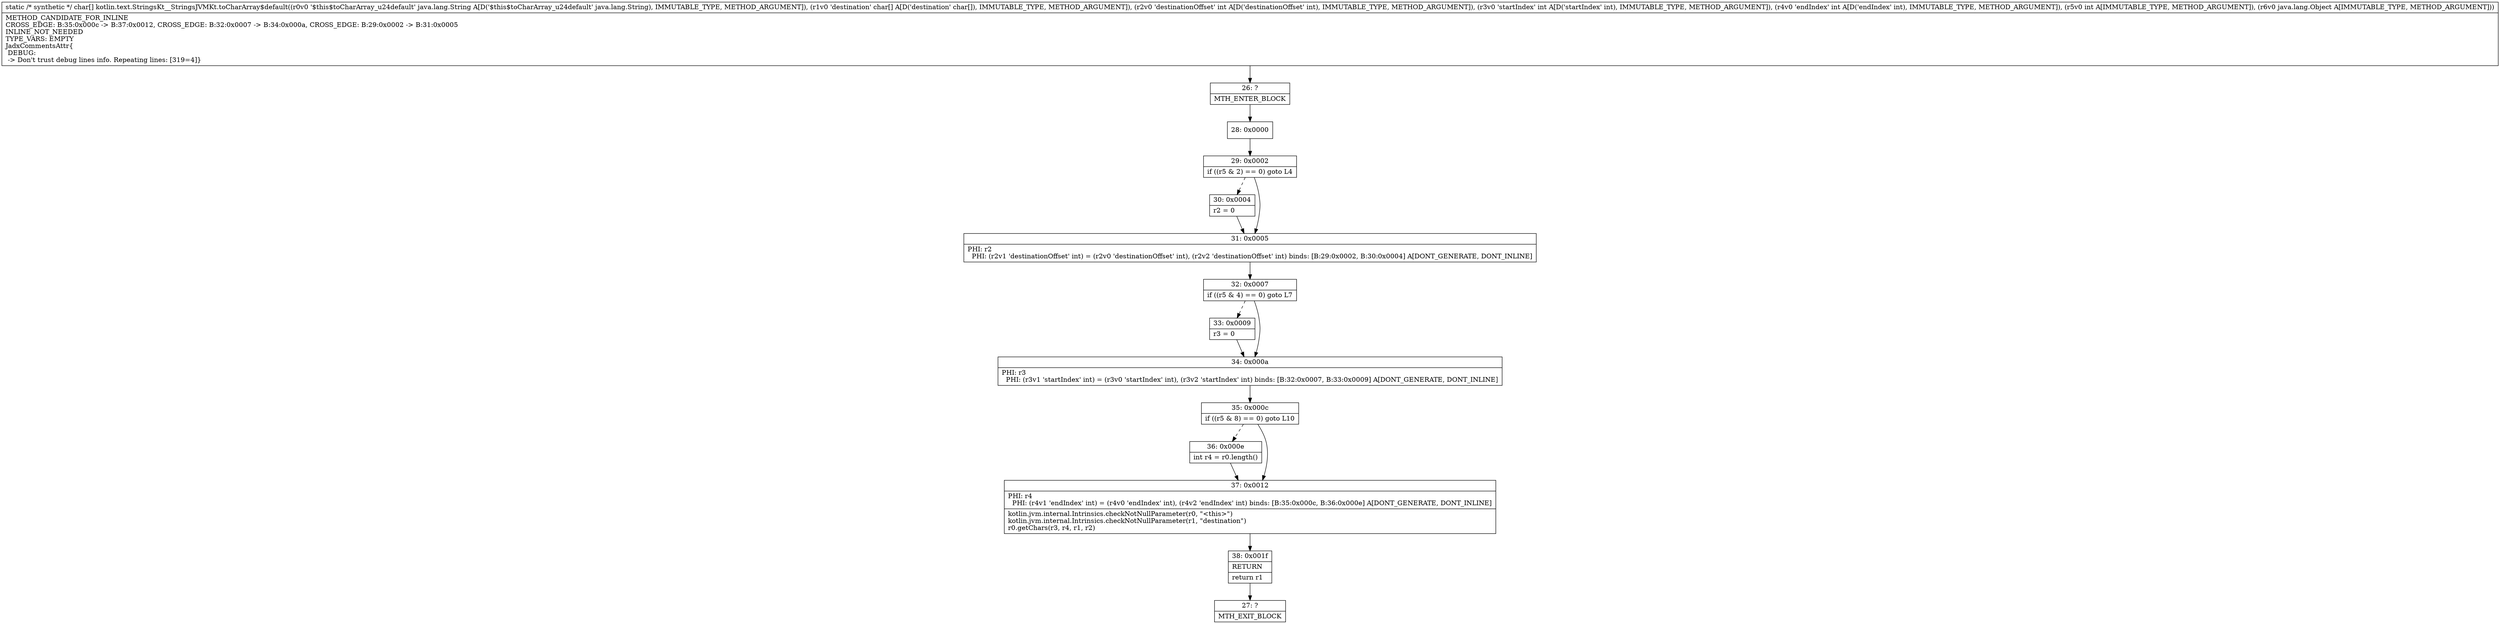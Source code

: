 digraph "CFG forkotlin.text.StringsKt__StringsJVMKt.toCharArray$default(Ljava\/lang\/String;[CIIIILjava\/lang\/Object;)[C" {
Node_26 [shape=record,label="{26\:\ ?|MTH_ENTER_BLOCK\l}"];
Node_28 [shape=record,label="{28\:\ 0x0000}"];
Node_29 [shape=record,label="{29\:\ 0x0002|if ((r5 & 2) == 0) goto L4\l}"];
Node_30 [shape=record,label="{30\:\ 0x0004|r2 = 0\l}"];
Node_31 [shape=record,label="{31\:\ 0x0005|PHI: r2 \l  PHI: (r2v1 'destinationOffset' int) = (r2v0 'destinationOffset' int), (r2v2 'destinationOffset' int) binds: [B:29:0x0002, B:30:0x0004] A[DONT_GENERATE, DONT_INLINE]\l}"];
Node_32 [shape=record,label="{32\:\ 0x0007|if ((r5 & 4) == 0) goto L7\l}"];
Node_33 [shape=record,label="{33\:\ 0x0009|r3 = 0\l}"];
Node_34 [shape=record,label="{34\:\ 0x000a|PHI: r3 \l  PHI: (r3v1 'startIndex' int) = (r3v0 'startIndex' int), (r3v2 'startIndex' int) binds: [B:32:0x0007, B:33:0x0009] A[DONT_GENERATE, DONT_INLINE]\l}"];
Node_35 [shape=record,label="{35\:\ 0x000c|if ((r5 & 8) == 0) goto L10\l}"];
Node_36 [shape=record,label="{36\:\ 0x000e|int r4 = r0.length()\l}"];
Node_37 [shape=record,label="{37\:\ 0x0012|PHI: r4 \l  PHI: (r4v1 'endIndex' int) = (r4v0 'endIndex' int), (r4v2 'endIndex' int) binds: [B:35:0x000c, B:36:0x000e] A[DONT_GENERATE, DONT_INLINE]\l|kotlin.jvm.internal.Intrinsics.checkNotNullParameter(r0, \"\<this\>\")\lkotlin.jvm.internal.Intrinsics.checkNotNullParameter(r1, \"destination\")\lr0.getChars(r3, r4, r1, r2)\l}"];
Node_38 [shape=record,label="{38\:\ 0x001f|RETURN\l|return r1\l}"];
Node_27 [shape=record,label="{27\:\ ?|MTH_EXIT_BLOCK\l}"];
MethodNode[shape=record,label="{static \/* synthetic *\/ char[] kotlin.text.StringsKt__StringsJVMKt.toCharArray$default((r0v0 '$this$toCharArray_u24default' java.lang.String A[D('$this$toCharArray_u24default' java.lang.String), IMMUTABLE_TYPE, METHOD_ARGUMENT]), (r1v0 'destination' char[] A[D('destination' char[]), IMMUTABLE_TYPE, METHOD_ARGUMENT]), (r2v0 'destinationOffset' int A[D('destinationOffset' int), IMMUTABLE_TYPE, METHOD_ARGUMENT]), (r3v0 'startIndex' int A[D('startIndex' int), IMMUTABLE_TYPE, METHOD_ARGUMENT]), (r4v0 'endIndex' int A[D('endIndex' int), IMMUTABLE_TYPE, METHOD_ARGUMENT]), (r5v0 int A[IMMUTABLE_TYPE, METHOD_ARGUMENT]), (r6v0 java.lang.Object A[IMMUTABLE_TYPE, METHOD_ARGUMENT]))  | METHOD_CANDIDATE_FOR_INLINE\lCROSS_EDGE: B:35:0x000c \-\> B:37:0x0012, CROSS_EDGE: B:32:0x0007 \-\> B:34:0x000a, CROSS_EDGE: B:29:0x0002 \-\> B:31:0x0005\lINLINE_NOT_NEEDED\lTYPE_VARS: EMPTY\lJadxCommentsAttr\{\l DEBUG: \l \-\> Don't trust debug lines info. Repeating lines: [319=4]\}\l}"];
MethodNode -> Node_26;Node_26 -> Node_28;
Node_28 -> Node_29;
Node_29 -> Node_30[style=dashed];
Node_29 -> Node_31;
Node_30 -> Node_31;
Node_31 -> Node_32;
Node_32 -> Node_33[style=dashed];
Node_32 -> Node_34;
Node_33 -> Node_34;
Node_34 -> Node_35;
Node_35 -> Node_36[style=dashed];
Node_35 -> Node_37;
Node_36 -> Node_37;
Node_37 -> Node_38;
Node_38 -> Node_27;
}

